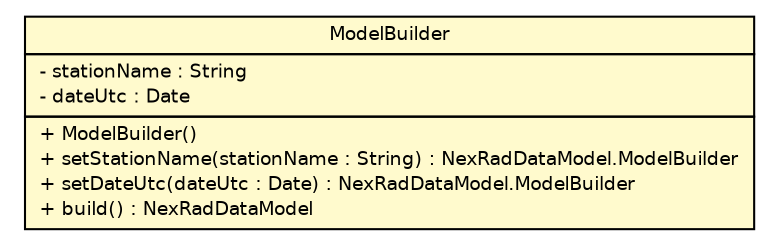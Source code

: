 #!/usr/local/bin/dot
#
# Class diagram 
# Generated by UMLGraph version R5_6-24-gf6e263 (http://www.umlgraph.org/)
#

digraph G {
	edge [fontname="Helvetica",fontsize=10,labelfontname="Helvetica",labelfontsize=10];
	node [fontname="Helvetica",fontsize=10,shape=plaintext];
	nodesep=0.25;
	ranksep=0.5;
	// com.ohair.stephen.edp.model.NexRadDataModel.ModelBuilder
	c412 [label=<<table title="com.ohair.stephen.edp.model.NexRadDataModel.ModelBuilder" border="0" cellborder="1" cellspacing="0" cellpadding="2" port="p" bgcolor="lemonChiffon" href="./NexRadDataModel.ModelBuilder.html">
		<tr><td><table border="0" cellspacing="0" cellpadding="1">
<tr><td align="center" balign="center"> ModelBuilder </td></tr>
		</table></td></tr>
		<tr><td><table border="0" cellspacing="0" cellpadding="1">
<tr><td align="left" balign="left"> - stationName : String </td></tr>
<tr><td align="left" balign="left"> - dateUtc : Date </td></tr>
		</table></td></tr>
		<tr><td><table border="0" cellspacing="0" cellpadding="1">
<tr><td align="left" balign="left"> + ModelBuilder() </td></tr>
<tr><td align="left" balign="left"> + setStationName(stationName : String) : NexRadDataModel.ModelBuilder </td></tr>
<tr><td align="left" balign="left"> + setDateUtc(dateUtc : Date) : NexRadDataModel.ModelBuilder </td></tr>
<tr><td align="left" balign="left"> + build() : NexRadDataModel </td></tr>
		</table></td></tr>
		</table>>, URL="./NexRadDataModel.ModelBuilder.html", fontname="Helvetica", fontcolor="black", fontsize=9.0];
}


